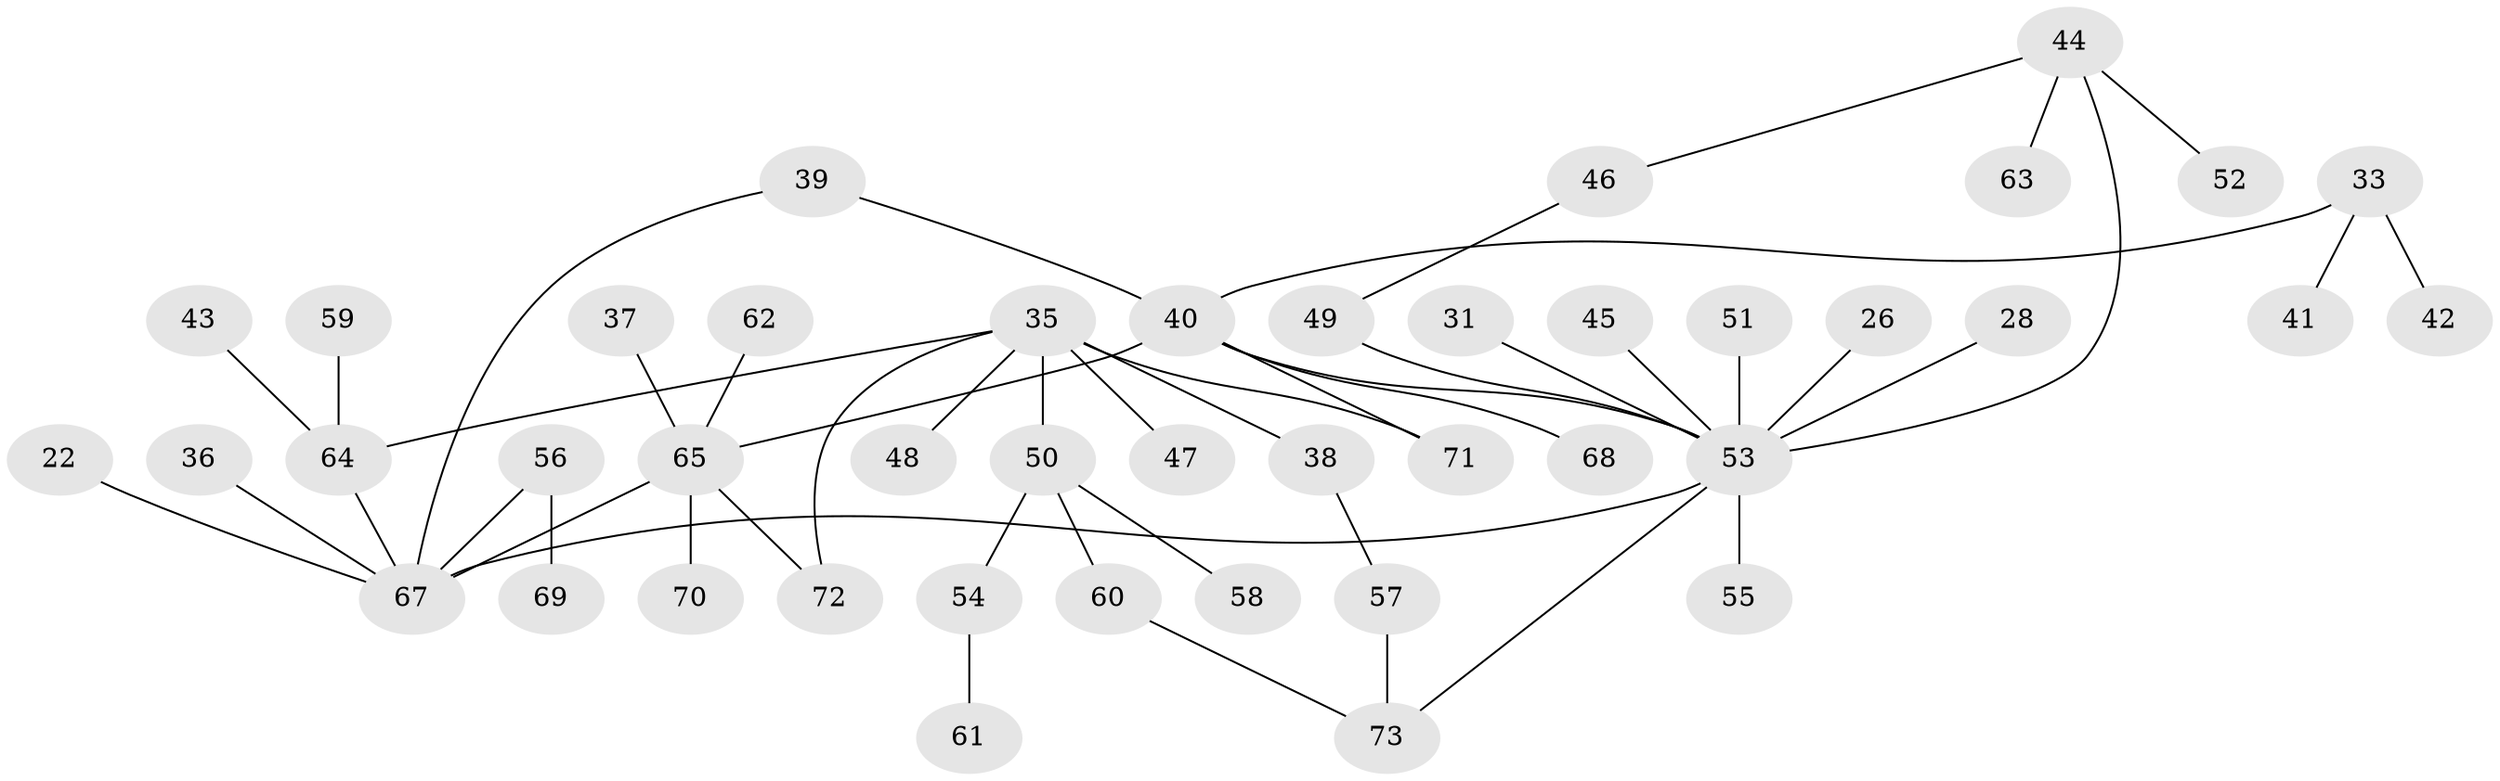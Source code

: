 // original degree distribution, {5: 0.0684931506849315, 2: 0.2876712328767123, 10: 0.0136986301369863, 3: 0.1506849315068493, 4: 0.0547945205479452, 1: 0.410958904109589, 6: 0.0136986301369863}
// Generated by graph-tools (version 1.1) at 2025/45/03/04/25 21:45:00]
// undirected, 43 vertices, 49 edges
graph export_dot {
graph [start="1"]
  node [color=gray90,style=filled];
  22;
  26;
  28;
  31;
  33;
  35 [super="+34"];
  36;
  37;
  38;
  39;
  40 [super="+32"];
  41;
  42;
  43;
  44;
  45;
  46;
  47;
  48;
  49;
  50;
  51;
  52;
  53 [super="+23+21+14+19"];
  54;
  55;
  56;
  57;
  58;
  59;
  60;
  61;
  62;
  63;
  64 [super="+25"];
  65 [super="+2+30"];
  67 [super="+27+17+66"];
  68;
  69;
  70;
  71;
  72;
  73;
  22 -- 67;
  26 -- 53;
  28 -- 53;
  31 -- 53;
  33 -- 41;
  33 -- 42;
  33 -- 40;
  35 -- 48;
  35 -- 64;
  35 -- 50;
  35 -- 38;
  35 -- 71;
  35 -- 72;
  35 -- 47;
  36 -- 67;
  37 -- 65;
  38 -- 57;
  39 -- 40;
  39 -- 67;
  40 -- 71;
  40 -- 65 [weight=2];
  40 -- 68;
  40 -- 53;
  43 -- 64;
  44 -- 46;
  44 -- 52;
  44 -- 63;
  44 -- 53;
  45 -- 53;
  46 -- 49;
  49 -- 53;
  50 -- 54;
  50 -- 58;
  50 -- 60;
  51 -- 53;
  53 -- 73;
  53 -- 55;
  53 -- 67;
  54 -- 61;
  56 -- 69;
  56 -- 67;
  57 -- 73;
  59 -- 64;
  60 -- 73;
  62 -- 65;
  64 -- 67;
  65 -- 70;
  65 -- 72;
  65 -- 67 [weight=2];
}
